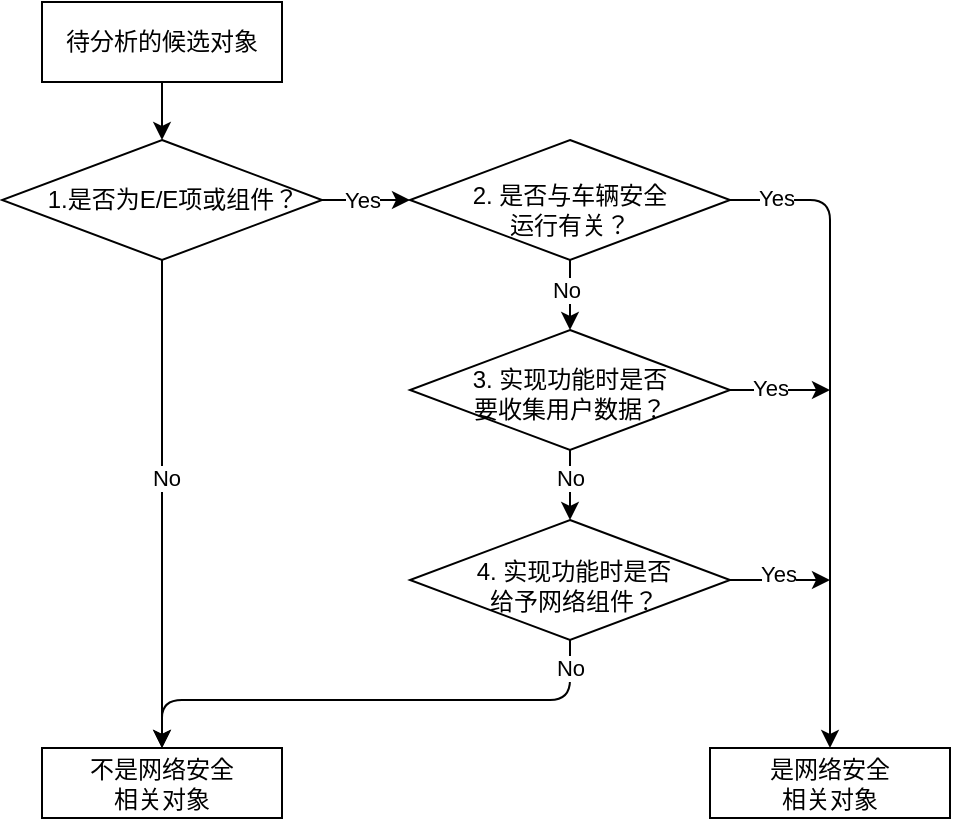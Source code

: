 <mxfile>
    <diagram id="rrzBGfAJOmQ36MsD0Yv-" name="第 1 页">
        <mxGraphModel dx="1378" dy="802" grid="1" gridSize="10" guides="1" tooltips="1" connect="1" arrows="1" fold="1" page="1" pageScale="1" pageWidth="827" pageHeight="1169" math="0" shadow="0">
            <root>
                <mxCell id="0"/>
                <mxCell id="1" parent="0"/>
                <mxCell id="4" value="" style="edgeStyle=none;html=1;" edge="1" parent="1" source="2" target="3">
                    <mxGeometry relative="1" as="geometry"/>
                </mxCell>
                <mxCell id="2" value="待分析的候选对象" style="rounded=0;whiteSpace=wrap;html=1;" vertex="1" parent="1">
                    <mxGeometry x="150" y="81" width="120" height="40" as="geometry"/>
                </mxCell>
                <mxCell id="6" value="" style="edgeStyle=none;html=1;" edge="1" parent="1" source="3" target="5">
                    <mxGeometry relative="1" as="geometry"/>
                </mxCell>
                <mxCell id="13" value="No" style="edgeLabel;html=1;align=center;verticalAlign=middle;resizable=0;points=[];" vertex="1" connectable="0" parent="6">
                    <mxGeometry x="-0.111" y="2" relative="1" as="geometry">
                        <mxPoint as="offset"/>
                    </mxGeometry>
                </mxCell>
                <mxCell id="12" value="" style="edgeStyle=none;html=1;" edge="1" parent="1" source="3" target="11">
                    <mxGeometry relative="1" as="geometry"/>
                </mxCell>
                <mxCell id="14" value="Yes" style="edgeLabel;html=1;align=center;verticalAlign=middle;resizable=0;points=[];" vertex="1" connectable="0" parent="12">
                    <mxGeometry x="-0.425" relative="1" as="geometry">
                        <mxPoint x="7" as="offset"/>
                    </mxGeometry>
                </mxCell>
                <mxCell id="3" value="" style="rhombus;whiteSpace=wrap;html=1;rounded=0;" vertex="1" parent="1">
                    <mxGeometry x="130" y="150" width="160" height="60" as="geometry"/>
                </mxCell>
                <mxCell id="5" value="不是网络安全&lt;br&gt;相关对象" style="whiteSpace=wrap;html=1;rounded=0;" vertex="1" parent="1">
                    <mxGeometry x="150" y="454" width="120" height="35" as="geometry"/>
                </mxCell>
                <mxCell id="10" value="&lt;span&gt;1.是否为E/E项或组件？&lt;/span&gt;" style="text;html=1;align=center;verticalAlign=middle;resizable=0;points=[];autosize=1;strokeColor=none;fillColor=none;" vertex="1" parent="1">
                    <mxGeometry x="145" y="170" width="140" height="20" as="geometry"/>
                </mxCell>
                <mxCell id="16" value="" style="edgeStyle=none;html=1;" edge="1" parent="1" source="11" target="15">
                    <mxGeometry relative="1" as="geometry"/>
                </mxCell>
                <mxCell id="24" value="No" style="edgeLabel;html=1;align=center;verticalAlign=middle;resizable=0;points=[];" vertex="1" connectable="0" parent="16">
                    <mxGeometry x="-0.175" y="-2" relative="1" as="geometry">
                        <mxPoint as="offset"/>
                    </mxGeometry>
                </mxCell>
                <mxCell id="28" style="edgeStyle=none;html=1;exitX=1;exitY=0.5;exitDx=0;exitDy=0;entryX=0.5;entryY=0;entryDx=0;entryDy=0;" edge="1" parent="1" source="11" target="27">
                    <mxGeometry relative="1" as="geometry">
                        <Array as="points">
                            <mxPoint x="544" y="180"/>
                        </Array>
                    </mxGeometry>
                </mxCell>
                <mxCell id="31" value="Yes" style="edgeLabel;html=1;align=center;verticalAlign=middle;resizable=0;points=[];" vertex="1" connectable="0" parent="28">
                    <mxGeometry x="-0.861" y="2" relative="1" as="geometry">
                        <mxPoint y="1" as="offset"/>
                    </mxGeometry>
                </mxCell>
                <mxCell id="11" value="" style="rhombus;whiteSpace=wrap;html=1;rounded=0;" vertex="1" parent="1">
                    <mxGeometry x="334" y="150" width="160" height="60" as="geometry"/>
                </mxCell>
                <mxCell id="9" value="2. 是否与车辆安全&lt;br&gt;运行有关？" style="text;html=1;strokeColor=none;fillColor=none;align=center;verticalAlign=middle;whiteSpace=wrap;rounded=0;" vertex="1" parent="1">
                    <mxGeometry x="359" y="170" width="110" height="30" as="geometry"/>
                </mxCell>
                <mxCell id="19" value="" style="edgeStyle=none;html=1;" edge="1" parent="1" source="15" target="18">
                    <mxGeometry relative="1" as="geometry"/>
                </mxCell>
                <mxCell id="22" value="No" style="edgeLabel;html=1;align=center;verticalAlign=middle;resizable=0;points=[];" vertex="1" connectable="0" parent="19">
                    <mxGeometry x="-0.233" relative="1" as="geometry">
                        <mxPoint as="offset"/>
                    </mxGeometry>
                </mxCell>
                <mxCell id="29" style="edgeStyle=none;html=1;exitX=1;exitY=0.5;exitDx=0;exitDy=0;" edge="1" parent="1" source="15">
                    <mxGeometry relative="1" as="geometry">
                        <mxPoint x="544" y="275" as="targetPoint"/>
                    </mxGeometry>
                </mxCell>
                <mxCell id="32" value="Yes" style="edgeLabel;html=1;align=center;verticalAlign=middle;resizable=0;points=[];" vertex="1" connectable="0" parent="29">
                    <mxGeometry x="-0.2" y="2" relative="1" as="geometry">
                        <mxPoint y="1" as="offset"/>
                    </mxGeometry>
                </mxCell>
                <mxCell id="15" value="" style="rhombus;whiteSpace=wrap;html=1;rounded=0;" vertex="1" parent="1">
                    <mxGeometry x="334" y="245" width="160" height="60" as="geometry"/>
                </mxCell>
                <mxCell id="25" style="edgeStyle=none;html=1;entryX=0.5;entryY=0;entryDx=0;entryDy=0;" edge="1" parent="1" source="18" target="5">
                    <mxGeometry relative="1" as="geometry">
                        <Array as="points">
                            <mxPoint x="414" y="430"/>
                            <mxPoint x="210" y="430"/>
                        </Array>
                    </mxGeometry>
                </mxCell>
                <mxCell id="26" value="No" style="edgeLabel;html=1;align=center;verticalAlign=middle;resizable=0;points=[];" vertex="1" connectable="0" parent="25">
                    <mxGeometry x="-0.894" relative="1" as="geometry">
                        <mxPoint as="offset"/>
                    </mxGeometry>
                </mxCell>
                <mxCell id="30" style="edgeStyle=none;html=1;exitX=1;exitY=0.5;exitDx=0;exitDy=0;" edge="1" parent="1" source="18">
                    <mxGeometry relative="1" as="geometry">
                        <mxPoint x="544" y="370" as="targetPoint"/>
                    </mxGeometry>
                </mxCell>
                <mxCell id="33" value="Yes" style="edgeLabel;html=1;align=center;verticalAlign=middle;resizable=0;points=[];" vertex="1" connectable="0" parent="30">
                    <mxGeometry x="-0.04" y="4" relative="1" as="geometry">
                        <mxPoint y="1" as="offset"/>
                    </mxGeometry>
                </mxCell>
                <mxCell id="18" value="" style="rhombus;whiteSpace=wrap;html=1;rounded=0;" vertex="1" parent="1">
                    <mxGeometry x="334" y="340" width="160" height="60" as="geometry"/>
                </mxCell>
                <mxCell id="20" value="3. 实现功能时是否要收集用户数据？" style="text;html=1;strokeColor=none;fillColor=none;align=center;verticalAlign=middle;whiteSpace=wrap;rounded=0;" vertex="1" parent="1">
                    <mxGeometry x="359" y="262" width="110" height="30" as="geometry"/>
                </mxCell>
                <mxCell id="21" value="4. 实现功能时是否给予网络组件？" style="text;html=1;strokeColor=none;fillColor=none;align=center;verticalAlign=middle;whiteSpace=wrap;rounded=0;" vertex="1" parent="1">
                    <mxGeometry x="361" y="358" width="110" height="30" as="geometry"/>
                </mxCell>
                <mxCell id="27" value="是网络安全&lt;br&gt;相关对象" style="whiteSpace=wrap;html=1;rounded=0;" vertex="1" parent="1">
                    <mxGeometry x="484" y="454" width="120" height="35" as="geometry"/>
                </mxCell>
            </root>
        </mxGraphModel>
    </diagram>
</mxfile>